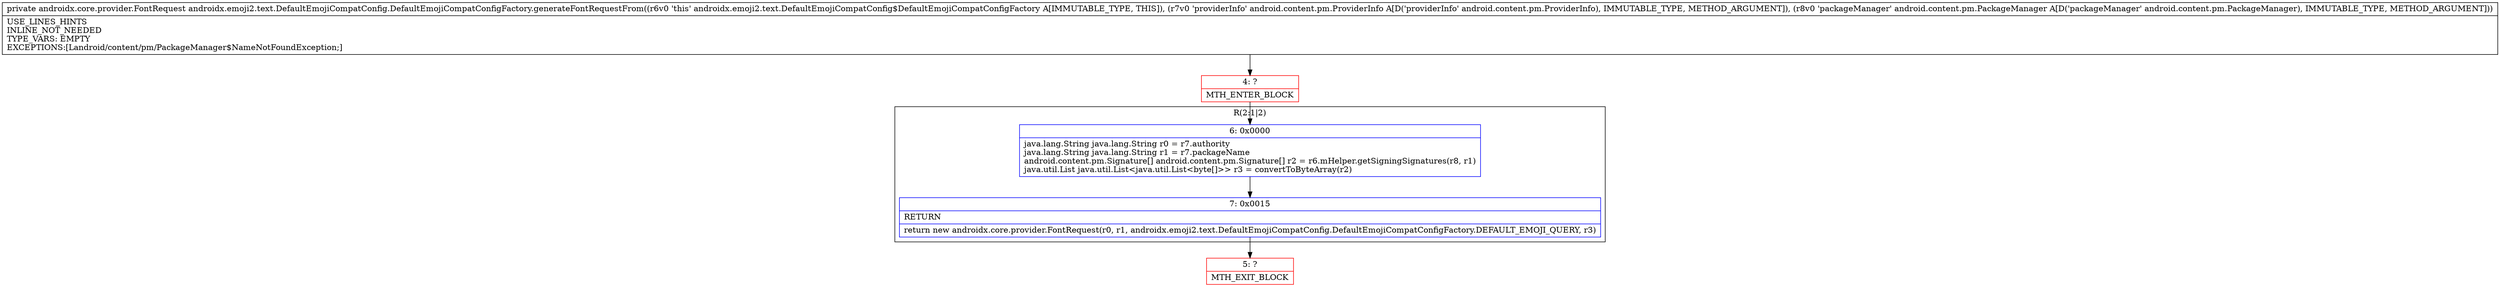 digraph "CFG forandroidx.emoji2.text.DefaultEmojiCompatConfig.DefaultEmojiCompatConfigFactory.generateFontRequestFrom(Landroid\/content\/pm\/ProviderInfo;Landroid\/content\/pm\/PackageManager;)Landroidx\/core\/provider\/FontRequest;" {
subgraph cluster_Region_808988529 {
label = "R(2:1|2)";
node [shape=record,color=blue];
Node_6 [shape=record,label="{6\:\ 0x0000|java.lang.String java.lang.String r0 = r7.authority\ljava.lang.String java.lang.String r1 = r7.packageName\landroid.content.pm.Signature[] android.content.pm.Signature[] r2 = r6.mHelper.getSigningSignatures(r8, r1)\ljava.util.List java.util.List\<java.util.List\<byte[]\>\> r3 = convertToByteArray(r2)\l}"];
Node_7 [shape=record,label="{7\:\ 0x0015|RETURN\l|return new androidx.core.provider.FontRequest(r0, r1, androidx.emoji2.text.DefaultEmojiCompatConfig.DefaultEmojiCompatConfigFactory.DEFAULT_EMOJI_QUERY, r3)\l}"];
}
Node_4 [shape=record,color=red,label="{4\:\ ?|MTH_ENTER_BLOCK\l}"];
Node_5 [shape=record,color=red,label="{5\:\ ?|MTH_EXIT_BLOCK\l}"];
MethodNode[shape=record,label="{private androidx.core.provider.FontRequest androidx.emoji2.text.DefaultEmojiCompatConfig.DefaultEmojiCompatConfigFactory.generateFontRequestFrom((r6v0 'this' androidx.emoji2.text.DefaultEmojiCompatConfig$DefaultEmojiCompatConfigFactory A[IMMUTABLE_TYPE, THIS]), (r7v0 'providerInfo' android.content.pm.ProviderInfo A[D('providerInfo' android.content.pm.ProviderInfo), IMMUTABLE_TYPE, METHOD_ARGUMENT]), (r8v0 'packageManager' android.content.pm.PackageManager A[D('packageManager' android.content.pm.PackageManager), IMMUTABLE_TYPE, METHOD_ARGUMENT]))  | USE_LINES_HINTS\lINLINE_NOT_NEEDED\lTYPE_VARS: EMPTY\lEXCEPTIONS:[Landroid\/content\/pm\/PackageManager$NameNotFoundException;]\l}"];
MethodNode -> Node_4;Node_6 -> Node_7;
Node_7 -> Node_5;
Node_4 -> Node_6;
}

